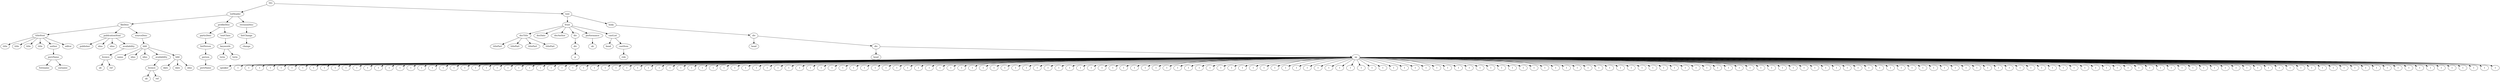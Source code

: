 digraph Tree {
	"t0" [label = "TEI"];
	"t1" [label = "teiHeader"];
	"t2" [label = "fileDesc"];
	"t3" [label = "titleStmt"];
	"t4" [label = "title"];
	"t5" [label = "title"];
	"t6" [label = "title"];
	"t7" [label = "title"];
	"t8" [label = "author"];
	"t9" [label = "persName"];
	"t10" [label = "forename"];
	"t11" [label = "surname"];
	"t12" [label = "editor"];
	"t13" [label = "publicationStmt"];
	"t14" [label = "publisher"];
	"t15" [label = "idno"];
	"t16" [label = "idno"];
	"t17" [label = "availability"];
	"t18" [label = "licence"];
	"t19" [label = "ab"];
	"t20" [label = "ref"];
	"t21" [label = "sourceDesc"];
	"t22" [label = "bibl"];
	"t23" [label = "name"];
	"t24" [label = "idno"];
	"t25" [label = "idno"];
	"t26" [label = "availability"];
	"t27" [label = "licence"];
	"t28" [label = "ab"];
	"t29" [label = "ref"];
	"t30" [label = "bibl"];
	"t31" [label = "date"];
	"t32" [label = "date"];
	"t33" [label = "idno"];
	"t34" [label = "profileDesc"];
	"t35" [label = "particDesc"];
	"t36" [label = "listPerson"];
	"t37" [label = "person"];
	"t38" [label = "persName"];
	"t39" [label = "textClass"];
	"t40" [label = "keywords"];
	"t41" [label = "term"];
	"t42" [label = "term"];
	"t43" [label = "revisionDesc"];
	"t44" [label = "listChange"];
	"t45" [label = "change"];
	"t46" [label = "text"];
	"t47" [label = "front"];
	"t48" [label = "docTitle"];
	"t49" [label = "titlePart"];
	"t50" [label = "titlePart"];
	"t51" [label = "titlePart"];
	"t52" [label = "titlePart"];
	"t53" [label = "docDate"];
	"t54" [label = "docAuthor"];
	"t55" [label = "div"];
	"t56" [label = "div"];
	"t57" [label = "p"];
	"t58" [label = "performance"];
	"t59" [label = "ab"];
	"t60" [label = "castList"];
	"t61" [label = "head"];
	"t62" [label = "castItem"];
	"t63" [label = "role"];
	"t64" [label = "body"];
	"t65" [label = "div"];
	"t66" [label = "head"];
	"t67" [label = "div"];
	"t68" [label = "head"];
	"t69" [label = "sp"];
	"t70" [label = "speaker"];
	"t71" [label = "l"];
	"t72" [label = "l"];
	"t73" [label = "l"];
	"t74" [label = "l"];
	"t75" [label = "l"];
	"t76" [label = "l"];
	"t77" [label = "l"];
	"t78" [label = "l"];
	"t79" [label = "l"];
	"t80" [label = "l"];
	"t81" [label = "l"];
	"t82" [label = "l"];
	"t83" [label = "l"];
	"t84" [label = "l"];
	"t85" [label = "l"];
	"t86" [label = "l"];
	"t87" [label = "l"];
	"t88" [label = "l"];
	"t89" [label = "l"];
	"t90" [label = "l"];
	"t91" [label = "l"];
	"t92" [label = "l"];
	"t93" [label = "l"];
	"t94" [label = "l"];
	"t95" [label = "l"];
	"t96" [label = "l"];
	"t97" [label = "l"];
	"t98" [label = "l"];
	"t99" [label = "l"];
	"t100" [label = "l"];
	"t101" [label = "l"];
	"t102" [label = "l"];
	"t103" [label = "l"];
	"t104" [label = "l"];
	"t105" [label = "l"];
	"t106" [label = "l"];
	"t107" [label = "l"];
	"t108" [label = "l"];
	"t109" [label = "l"];
	"t110" [label = "l"];
	"t111" [label = "l"];
	"t112" [label = "l"];
	"t113" [label = "l"];
	"t114" [label = "l"];
	"t115" [label = "l"];
	"t116" [label = "l"];
	"t117" [label = "l"];
	"t118" [label = "l"];
	"t119" [label = "l"];
	"t120" [label = "l"];
	"t121" [label = "l"];
	"t122" [label = "l"];
	"t123" [label = "l"];
	"t124" [label = "l"];
	"t125" [label = "l"];
	"t126" [label = "l"];
	"t127" [label = "l"];
	"t128" [label = "l"];
	"t129" [label = "l"];
	"t130" [label = "l"];
	"t131" [label = "l"];
	"t132" [label = "l"];
	"t133" [label = "l"];
	"t134" [label = "l"];
	"t135" [label = "l"];
	"t136" [label = "l"];
	"t137" [label = "l"];
	"t138" [label = "l"];
	"t139" [label = "l"];
	"t140" [label = "l"];
	"t141" [label = "l"];
	"t142" [label = "l"];
	"t143" [label = "l"];
	"t144" [label = "l"];
	"t145" [label = "l"];
	"t146" [label = "l"];
	"t147" [label = "l"];
	"t148" [label = "l"];
	"t149" [label = "l"];
	"t150" [label = "l"];
	"t151" [label = "l"];
	"t152" [label = "l"];
	"t153" [label = "l"];
	"t154" [label = "l"];
	"t155" [label = "l"];
	"t156" [label = "l"];
	"t157" [label = "l"];
	"t158" [label = "l"];
	"t159" [label = "l"];
	"t160" [label = "l"];
	"t161" [label = "l"];
	"t162" [label = "l"];
	"t163" [label = "l"];
	"t164" [label = "l"];
	"t165" [label = "l"];
	"t166" [label = "l"];
	"t167" [label = "l"];
	"t168" [label = "l"];
	"t169" [label = "l"];
	"t170" [label = "l"];
	"t171" [label = "l"];
	"t172" [label = "l"];
	"t173" [label = "l"];
	"t174" [label = "l"];
	"t175" [label = "l"];
	"t176" [label = "l"];
	"t177" [label = "l"];
	"t178" [label = "l"];
	"t179" [label = "l"];
	"t180" [label = "l"];
	"t181" [label = "l"];
	"t182" [label = "l"];
	"t183" [label = "l"];
	"t184" [label = "l"];
	"t185" [label = "l"];
	"t186" [label = "l"];
	"t187" [label = "l"];
	"t188" [label = "l"];
	"t189" [label = "l"];
	"t190" [label = "l"];
	"t191" [label = "l"];
	"t192" [label = "l"];
	"t193" [label = "l"];
	"t194" [label = "l"];
	"t195" [label = "l"];
	"t196" [label = "l"];
	"t197" [label = "l"];
	"t198" [label = "l"];
	"t199" [label = "l"];
	"t200" [label = "l"];
	"t201" [label = "l"];
	"t202" [label = "l"];
	"t203" [label = "l"];
	"t204" [label = "l"];
	"t205" [label = "l"];
	"t206" [label = "l"];
	"t207" [label = "l"];
	"t208" [label = "l"];
	"t209" [label = "l"];
	"t210" [label = "l"];
	"t211" [label = "l"];
	"t212" [label = "l"];
	"t213" [label = "l"];
	"t214" [label = "l"];
	"t215" [label = "l"];
	"t216" [label = "l"];
	"t217" [label = "l"];
	"t218" [label = "l"];
	"t219" [label = "l"];
	"t220" [label = "l"];
	"t221" [label = "l"];
	"t222" [label = "l"];
	"t223" [label = "l"];
	"t224" [label = "l"];
	"t225" [label = "l"];
	"t226" [label = "l"];
	"t227" [label = "l"];
	"t228" [label = "l"];
	"t229" [label = "l"];
	"t230" [label = "l"];
	"t231" [label = "l"];
	"t232" [label = "l"];
	"t233" [label = "l"];
	"t234" [label = "l"];
	"t235" [label = "l"];
	"t236" [label = "l"];
	"t237" [label = "l"];
	"t238" [label = "l"];
	"t239" [label = "l"];
	"t240" [label = "l"];
	"t241" [label = "l"];
	"t242" [label = "l"];
	"t243" [label = "l"];
	"t244" [label = "l"];
	"t245" [label = "l"];
	"t246" [label = "l"];
	"t247" [label = "l"];
	"t248" [label = "l"];
	"t249" [label = "l"];
	"t250" [label = "l"];
	"t251" [label = "l"];
	"t252" [label = "l"];
	"t253" [label = "l"];
	"t254" [label = "l"];
	"t255" [label = "l"];
	"t256" [label = "l"];
	"t257" [label = "l"];
	"t258" [label = "l"];
	"t259" [label = "l"];
	"t260" [label = "l"];
	"t261" [label = "l"];
	"t262" [label = "l"];
	"t263" [label = "l"];
	"t264" [label = "l"];
	"t265" [label = "l"];
	"t266" [label = "l"];
	"t267" [label = "l"];
	"t268" [label = "l"];
	"t269" [label = "l"];
	"t270" [label = "l"];
	"t271" [label = "l"];
	"t272" [label = "l"];
	"t273" [label = "l"];
	"t274" [label = "l"];
	"t275" [label = "l"];
	"t276" [label = "l"];
	"t277" [label = "l"];
	"t278" [label = "l"];
	"t279" [label = "l"];
	"t280" [label = "l"];
	"t0" -> "t1";
	"t1" -> "t2";
	"t2" -> "t3";
	"t3" -> "t4";
	"t3" -> "t5";
	"t3" -> "t6";
	"t3" -> "t7";
	"t3" -> "t8";
	"t8" -> "t9";
	"t9" -> "t10";
	"t9" -> "t11";
	"t3" -> "t12";
	"t2" -> "t13";
	"t13" -> "t14";
	"t13" -> "t15";
	"t13" -> "t16";
	"t13" -> "t17";
	"t17" -> "t18";
	"t18" -> "t19";
	"t18" -> "t20";
	"t2" -> "t21";
	"t21" -> "t22";
	"t22" -> "t23";
	"t22" -> "t24";
	"t22" -> "t25";
	"t22" -> "t26";
	"t26" -> "t27";
	"t27" -> "t28";
	"t27" -> "t29";
	"t22" -> "t30";
	"t30" -> "t31";
	"t30" -> "t32";
	"t30" -> "t33";
	"t1" -> "t34";
	"t34" -> "t35";
	"t35" -> "t36";
	"t36" -> "t37";
	"t37" -> "t38";
	"t34" -> "t39";
	"t39" -> "t40";
	"t40" -> "t41";
	"t40" -> "t42";
	"t1" -> "t43";
	"t43" -> "t44";
	"t44" -> "t45";
	"t0" -> "t46";
	"t46" -> "t47";
	"t47" -> "t48";
	"t48" -> "t49";
	"t48" -> "t50";
	"t48" -> "t51";
	"t48" -> "t52";
	"t47" -> "t53";
	"t47" -> "t54";
	"t47" -> "t55";
	"t55" -> "t56";
	"t56" -> "t57";
	"t47" -> "t58";
	"t58" -> "t59";
	"t47" -> "t60";
	"t60" -> "t61";
	"t60" -> "t62";
	"t62" -> "t63";
	"t46" -> "t64";
	"t64" -> "t65";
	"t65" -> "t66";
	"t65" -> "t67";
	"t67" -> "t68";
	"t67" -> "t69";
	"t69" -> "t70";
	"t69" -> "t71";
	"t69" -> "t72";
	"t69" -> "t73";
	"t69" -> "t74";
	"t69" -> "t75";
	"t69" -> "t76";
	"t69" -> "t77";
	"t69" -> "t78";
	"t69" -> "t79";
	"t69" -> "t80";
	"t69" -> "t81";
	"t69" -> "t82";
	"t69" -> "t83";
	"t69" -> "t84";
	"t69" -> "t85";
	"t69" -> "t86";
	"t69" -> "t87";
	"t69" -> "t88";
	"t69" -> "t89";
	"t69" -> "t90";
	"t69" -> "t91";
	"t69" -> "t92";
	"t69" -> "t93";
	"t69" -> "t94";
	"t69" -> "t95";
	"t69" -> "t96";
	"t69" -> "t97";
	"t69" -> "t98";
	"t69" -> "t99";
	"t69" -> "t100";
	"t69" -> "t101";
	"t69" -> "t102";
	"t69" -> "t103";
	"t69" -> "t104";
	"t69" -> "t105";
	"t69" -> "t106";
	"t69" -> "t107";
	"t69" -> "t108";
	"t69" -> "t109";
	"t69" -> "t110";
	"t69" -> "t111";
	"t69" -> "t112";
	"t69" -> "t113";
	"t69" -> "t114";
	"t69" -> "t115";
	"t69" -> "t116";
	"t69" -> "t117";
	"t69" -> "t118";
	"t69" -> "t119";
	"t69" -> "t120";
	"t69" -> "t121";
	"t69" -> "t122";
	"t69" -> "t123";
	"t69" -> "t124";
	"t69" -> "t125";
	"t69" -> "t126";
	"t69" -> "t127";
	"t69" -> "t128";
	"t69" -> "t129";
	"t69" -> "t130";
	"t69" -> "t131";
	"t69" -> "t132";
	"t69" -> "t133";
	"t69" -> "t134";
	"t69" -> "t135";
	"t69" -> "t136";
	"t69" -> "t137";
	"t69" -> "t138";
	"t69" -> "t139";
	"t69" -> "t140";
	"t69" -> "t141";
	"t69" -> "t142";
	"t69" -> "t143";
	"t69" -> "t144";
	"t69" -> "t145";
	"t69" -> "t146";
	"t69" -> "t147";
	"t69" -> "t148";
	"t69" -> "t149";
	"t69" -> "t150";
	"t69" -> "t151";
	"t69" -> "t152";
	"t69" -> "t153";
	"t69" -> "t154";
	"t69" -> "t155";
	"t69" -> "t156";
	"t69" -> "t157";
	"t69" -> "t158";
	"t69" -> "t159";
	"t69" -> "t160";
	"t69" -> "t161";
	"t69" -> "t162";
	"t69" -> "t163";
	"t69" -> "t164";
	"t69" -> "t165";
	"t69" -> "t166";
	"t69" -> "t167";
	"t69" -> "t168";
	"t69" -> "t169";
	"t69" -> "t170";
	"t69" -> "t171";
	"t69" -> "t172";
	"t69" -> "t173";
	"t69" -> "t174";
	"t69" -> "t175";
	"t69" -> "t176";
	"t69" -> "t177";
	"t69" -> "t178";
	"t69" -> "t179";
	"t69" -> "t180";
	"t69" -> "t181";
	"t69" -> "t182";
	"t69" -> "t183";
	"t69" -> "t184";
	"t69" -> "t185";
	"t69" -> "t186";
	"t69" -> "t187";
	"t69" -> "t188";
	"t69" -> "t189";
	"t69" -> "t190";
	"t69" -> "t191";
	"t69" -> "t192";
	"t69" -> "t193";
	"t69" -> "t194";
	"t69" -> "t195";
	"t69" -> "t196";
	"t69" -> "t197";
	"t69" -> "t198";
	"t69" -> "t199";
	"t69" -> "t200";
	"t69" -> "t201";
	"t69" -> "t202";
	"t69" -> "t203";
	"t69" -> "t204";
	"t69" -> "t205";
	"t69" -> "t206";
	"t69" -> "t207";
	"t69" -> "t208";
	"t69" -> "t209";
	"t69" -> "t210";
	"t69" -> "t211";
	"t69" -> "t212";
	"t69" -> "t213";
	"t69" -> "t214";
	"t69" -> "t215";
	"t69" -> "t216";
	"t69" -> "t217";
	"t69" -> "t218";
	"t69" -> "t219";
	"t69" -> "t220";
	"t69" -> "t221";
	"t69" -> "t222";
	"t69" -> "t223";
	"t69" -> "t224";
	"t69" -> "t225";
	"t69" -> "t226";
	"t69" -> "t227";
	"t69" -> "t228";
	"t69" -> "t229";
	"t69" -> "t230";
	"t69" -> "t231";
	"t69" -> "t232";
	"t69" -> "t233";
	"t69" -> "t234";
	"t69" -> "t235";
	"t69" -> "t236";
	"t69" -> "t237";
	"t69" -> "t238";
	"t69" -> "t239";
	"t69" -> "t240";
	"t69" -> "t241";
	"t69" -> "t242";
	"t69" -> "t243";
	"t69" -> "t244";
	"t69" -> "t245";
	"t69" -> "t246";
	"t69" -> "t247";
	"t69" -> "t248";
	"t69" -> "t249";
	"t69" -> "t250";
	"t69" -> "t251";
	"t69" -> "t252";
	"t69" -> "t253";
	"t69" -> "t254";
	"t69" -> "t255";
	"t69" -> "t256";
	"t69" -> "t257";
	"t69" -> "t258";
	"t69" -> "t259";
	"t69" -> "t260";
	"t69" -> "t261";
	"t69" -> "t262";
	"t69" -> "t263";
	"t69" -> "t264";
	"t69" -> "t265";
	"t69" -> "t266";
	"t69" -> "t267";
	"t69" -> "t268";
	"t69" -> "t269";
	"t69" -> "t270";
	"t69" -> "t271";
	"t69" -> "t272";
	"t69" -> "t273";
	"t69" -> "t274";
	"t69" -> "t275";
	"t69" -> "t276";
	"t69" -> "t277";
	"t69" -> "t278";
	"t69" -> "t279";
	"t69" -> "t280";
}
